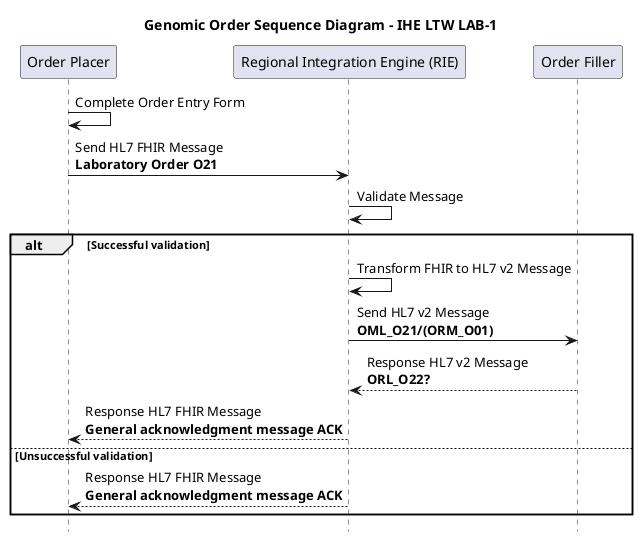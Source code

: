 @startuml

title "Genomic Order Sequence Diagram - IHE LTW LAB-1"

hide footbox

participant "Order Placer" as EPR
participant "Regional Integration Engine (RIE)" as TIE
participant "Order Filler" as LIMS

EPR -> EPR: Complete Order Entry Form
EPR -> TIE: Send HL7 FHIR Message\n**Laboratory Order O21**
TIE -> TIE: Validate Message

alt Successful validation
TIE -> TIE : Transform FHIR to HL7 v2 Message
TIE -> LIMS: Send HL7 v2 Message\n**OML_O21/(ORM_O01)**
LIMS --> TIE: Response HL7 v2 Message\n**ORL_O22?**
TIE --> EPR: Response HL7 FHIR Message\n**General acknowledgment message ACK**
else Unsuccessful validation
TIE --> EPR: Response HL7 FHIR Message\n**General acknowledgment message ACK**
end

@enduml
